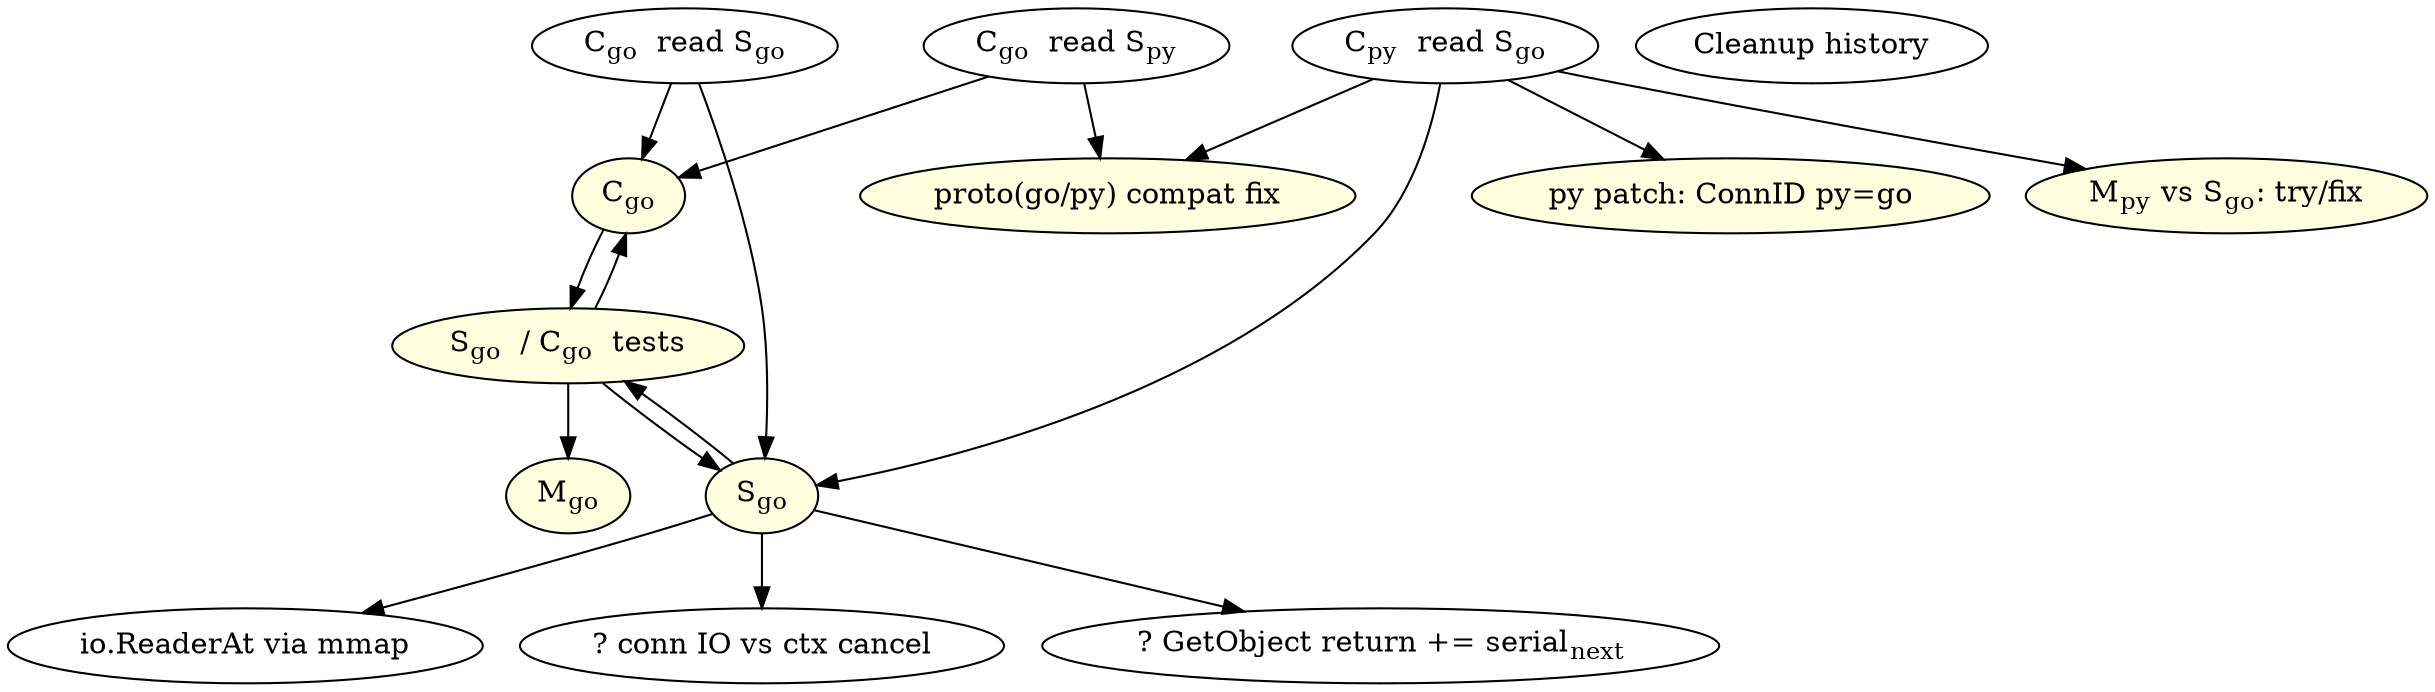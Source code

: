 digraph {
	Cgo -> SCgo_t;
	Sgo -> SCgo_t;

	SCgo_t -> Mgo;
	SCgo_t -> Sgo;
	SCgo_t -> Cgo;

	Sgo -> Mmap_go;
	Sgo -> io_cancel;
	Sgo -> load_serial_next;

	Cpy_r_Sgo -> Sgo;
	Cpy_r_Sgo -> Protog_fix;
	Cpy_r_Sgo -> Cpy_patch;
	Cpy_r_Sgo -> Mpy_vs_Sgo;

	Cgo_r_Sgo -> Cgo;
	Cgo_r_Sgo -> Sgo;		

	Cgo_r_Spy -> Cgo;
	Cgo_r_Spy -> Protog_fix;

	Cgo		[label=<C<sub>go</sub>> style=filled fillcolor=lightyellow];
	Sgo		[label=<S<sub>go</sub>> style=filled fillcolor=lightyellow];
	Mgo		[label=<M<sub>go</sub>> style=filled fillcolor=lightyellow];
	SCgo_t		[label=<S<sub>go</sub>  / C<sub>go</sub>  tests> style=filled fillcolor=lightyellow];
	Cpy_r_Sgo	[label=<C<sub>py</sub>  read S<sub>go</sub>>];
	Cgo_r_Sgo	[label=<C<sub>go</sub>  read S<sub>go</sub>>];
	Cgo_r_Spy	[label=<C<sub>go</sub>  read S<sub>py</sub>>];
	Cleanup		[label="Cleanup history"];
	Cpy_patch	[label=<py patch: ConnID py=go> style=filled fillcolor=lightyellow];	// C<sub>py</sub>  patch for ConnID interop. with S<sub>go</sub>>];
	Mmap_go		[label="io.ReaderAt via mmap"];
	Protog_fix	[label="proto(go/py) compat fix" style=filled fillcolor=lightyellow];
	Mpy_vs_Sgo	[label=<M<sub>py</sub> vs S<sub>go</sub>: try/fix> style=filled fillcolor=lightyellow];

	io_cancel		[label="? conn IO vs ctx cancel"];
	load_serial_next	[label=<? GetObject return += serial<sub>next</sub>>];

	//Cgo -> Cgo_tasks;
	//Cgo_tasks	[label="- talkMaster\n- update nodeTab/partTab\n- dial S on demand\n..." style=filled fillcolor=lightyellow];
}
